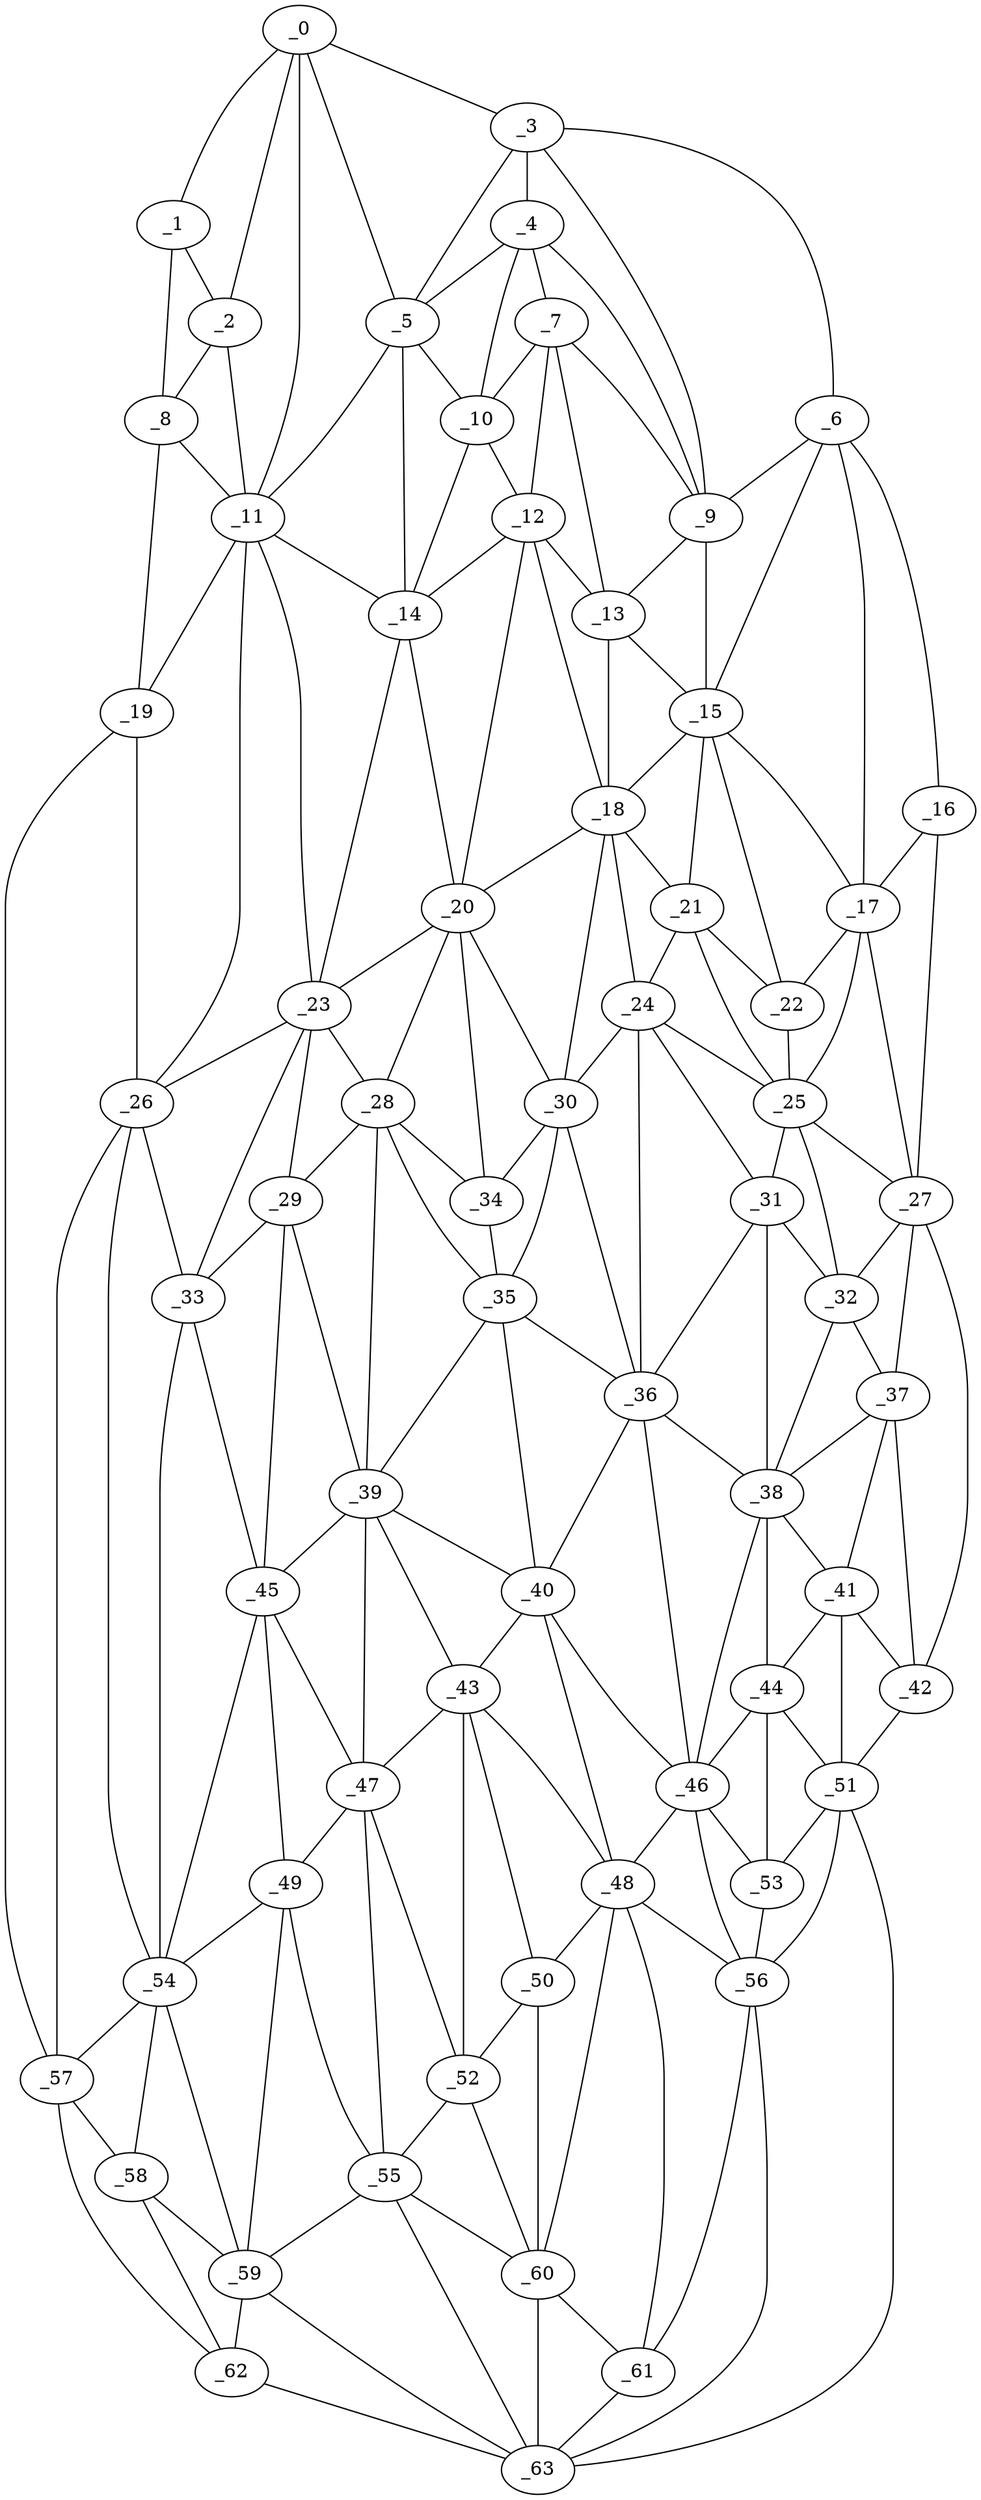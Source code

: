 graph "obj16__345.gxl" {
	_0	 [x=1,
		y=40];
	_1	 [x=4,
		y=16];
	_0 -- _1	 [valence=1];
	_2	 [x=7,
		y=26];
	_0 -- _2	 [valence=2];
	_3	 [x=11,
		y=86];
	_0 -- _3	 [valence=1];
	_5	 [x=18,
		y=56];
	_0 -- _5	 [valence=2];
	_11	 [x=27,
		y=46];
	_0 -- _11	 [valence=2];
	_1 -- _2	 [valence=2];
	_8	 [x=24,
		y=7];
	_1 -- _8	 [valence=1];
	_2 -- _8	 [valence=2];
	_2 -- _11	 [valence=2];
	_4	 [x=15,
		y=85];
	_3 -- _4	 [valence=2];
	_3 -- _5	 [valence=2];
	_6	 [x=19,
		y=108];
	_3 -- _6	 [valence=1];
	_9	 [x=25,
		y=93];
	_3 -- _9	 [valence=1];
	_4 -- _5	 [valence=1];
	_7	 [x=23,
		y=80];
	_4 -- _7	 [valence=2];
	_4 -- _9	 [valence=1];
	_10	 [x=26,
		y=72];
	_4 -- _10	 [valence=1];
	_5 -- _10	 [valence=2];
	_5 -- _11	 [valence=2];
	_14	 [x=35,
		y=60];
	_5 -- _14	 [valence=1];
	_6 -- _9	 [valence=2];
	_15	 [x=35,
		y=102];
	_6 -- _15	 [valence=2];
	_16	 [x=35,
		y=120];
	_6 -- _16	 [valence=1];
	_17	 [x=38,
		y=113];
	_6 -- _17	 [valence=2];
	_7 -- _9	 [valence=2];
	_7 -- _10	 [valence=2];
	_12	 [x=29,
		y=78];
	_7 -- _12	 [valence=1];
	_13	 [x=31,
		y=87];
	_7 -- _13	 [valence=2];
	_8 -- _11	 [valence=1];
	_19	 [x=41,
		y=6];
	_8 -- _19	 [valence=1];
	_9 -- _13	 [valence=1];
	_9 -- _15	 [valence=1];
	_10 -- _12	 [valence=2];
	_10 -- _14	 [valence=2];
	_11 -- _14	 [valence=1];
	_11 -- _19	 [valence=2];
	_23	 [x=43,
		y=47];
	_11 -- _23	 [valence=2];
	_26	 [x=48,
		y=10];
	_11 -- _26	 [valence=2];
	_12 -- _13	 [valence=2];
	_12 -- _14	 [valence=2];
	_18	 [x=39,
		y=84];
	_12 -- _18	 [valence=1];
	_20	 [x=41,
		y=60];
	_12 -- _20	 [valence=2];
	_13 -- _15	 [valence=2];
	_13 -- _18	 [valence=2];
	_14 -- _20	 [valence=2];
	_14 -- _23	 [valence=2];
	_15 -- _17	 [valence=2];
	_15 -- _18	 [valence=2];
	_21	 [x=41,
		y=102];
	_15 -- _21	 [valence=2];
	_22	 [x=41,
		y=109];
	_15 -- _22	 [valence=2];
	_16 -- _17	 [valence=2];
	_27	 [x=51,
		y=120];
	_16 -- _27	 [valence=1];
	_17 -- _22	 [valence=2];
	_25	 [x=47,
		y=109];
	_17 -- _25	 [valence=2];
	_17 -- _27	 [valence=2];
	_18 -- _20	 [valence=2];
	_18 -- _21	 [valence=2];
	_24	 [x=47,
		y=96];
	_18 -- _24	 [valence=2];
	_30	 [x=54,
		y=79];
	_18 -- _30	 [valence=2];
	_19 -- _26	 [valence=2];
	_57	 [x=95,
		y=17];
	_19 -- _57	 [valence=1];
	_20 -- _23	 [valence=1];
	_28	 [x=53,
		y=54];
	_20 -- _28	 [valence=2];
	_20 -- _30	 [valence=2];
	_34	 [x=55,
		y=67];
	_20 -- _34	 [valence=2];
	_21 -- _22	 [valence=1];
	_21 -- _24	 [valence=2];
	_21 -- _25	 [valence=2];
	_22 -- _25	 [valence=1];
	_23 -- _26	 [valence=2];
	_23 -- _28	 [valence=2];
	_29	 [x=54,
		y=49];
	_23 -- _29	 [valence=2];
	_33	 [x=55,
		y=44];
	_23 -- _33	 [valence=2];
	_24 -- _25	 [valence=1];
	_24 -- _30	 [valence=2];
	_31	 [x=54,
		y=103];
	_24 -- _31	 [valence=1];
	_36	 [x=61,
		y=79];
	_24 -- _36	 [valence=2];
	_25 -- _27	 [valence=1];
	_25 -- _31	 [valence=2];
	_32	 [x=54,
		y=112];
	_25 -- _32	 [valence=2];
	_26 -- _33	 [valence=2];
	_54	 [x=87,
		y=32];
	_26 -- _54	 [valence=2];
	_26 -- _57	 [valence=2];
	_27 -- _32	 [valence=2];
	_37	 [x=62,
		y=113];
	_27 -- _37	 [valence=2];
	_42	 [x=70,
		y=120];
	_27 -- _42	 [valence=1];
	_28 -- _29	 [valence=1];
	_28 -- _34	 [valence=1];
	_35	 [x=61,
		y=68];
	_28 -- _35	 [valence=2];
	_39	 [x=69,
		y=60];
	_28 -- _39	 [valence=2];
	_29 -- _33	 [valence=1];
	_29 -- _39	 [valence=2];
	_45	 [x=76,
		y=51];
	_29 -- _45	 [valence=1];
	_30 -- _34	 [valence=1];
	_30 -- _35	 [valence=2];
	_30 -- _36	 [valence=1];
	_31 -- _32	 [valence=1];
	_31 -- _36	 [valence=1];
	_38	 [x=64,
		y=104];
	_31 -- _38	 [valence=2];
	_32 -- _37	 [valence=2];
	_32 -- _38	 [valence=2];
	_33 -- _45	 [valence=2];
	_33 -- _54	 [valence=2];
	_34 -- _35	 [valence=2];
	_35 -- _36	 [valence=2];
	_35 -- _39	 [valence=2];
	_40	 [x=69,
		y=73];
	_35 -- _40	 [valence=2];
	_36 -- _38	 [valence=2];
	_36 -- _40	 [valence=2];
	_46	 [x=77,
		y=93];
	_36 -- _46	 [valence=1];
	_37 -- _38	 [valence=1];
	_41	 [x=69,
		y=109];
	_37 -- _41	 [valence=2];
	_37 -- _42	 [valence=2];
	_38 -- _41	 [valence=2];
	_44	 [x=75,
		y=99];
	_38 -- _44	 [valence=2];
	_38 -- _46	 [valence=2];
	_39 -- _40	 [valence=1];
	_43	 [x=73,
		y=71];
	_39 -- _43	 [valence=2];
	_39 -- _45	 [valence=2];
	_47	 [x=78,
		y=60];
	_39 -- _47	 [valence=2];
	_40 -- _43	 [valence=2];
	_40 -- _46	 [valence=1];
	_48	 [x=83,
		y=83];
	_40 -- _48	 [valence=2];
	_41 -- _42	 [valence=2];
	_41 -- _44	 [valence=2];
	_51	 [x=84,
		y=115];
	_41 -- _51	 [valence=1];
	_42 -- _51	 [valence=1];
	_43 -- _47	 [valence=1];
	_43 -- _48	 [valence=1];
	_50	 [x=84,
		y=72];
	_43 -- _50	 [valence=2];
	_52	 [x=85,
		y=67];
	_43 -- _52	 [valence=2];
	_44 -- _46	 [valence=2];
	_44 -- _51	 [valence=1];
	_53	 [x=85,
		y=100];
	_44 -- _53	 [valence=2];
	_45 -- _47	 [valence=2];
	_49	 [x=84,
		y=47];
	_45 -- _49	 [valence=2];
	_45 -- _54	 [valence=1];
	_46 -- _48	 [valence=1];
	_46 -- _53	 [valence=2];
	_56	 [x=94,
		y=91];
	_46 -- _56	 [valence=2];
	_47 -- _49	 [valence=1];
	_47 -- _52	 [valence=2];
	_55	 [x=90,
		y=61];
	_47 -- _55	 [valence=2];
	_48 -- _50	 [valence=2];
	_48 -- _56	 [valence=2];
	_60	 [x=96,
		y=74];
	_48 -- _60	 [valence=1];
	_61	 [x=97,
		y=83];
	_48 -- _61	 [valence=2];
	_49 -- _54	 [valence=2];
	_49 -- _55	 [valence=2];
	_59	 [x=96,
		y=40];
	_49 -- _59	 [valence=2];
	_50 -- _52	 [valence=2];
	_50 -- _60	 [valence=2];
	_51 -- _53	 [valence=2];
	_51 -- _56	 [valence=2];
	_63	 [x=126,
		y=37];
	_51 -- _63	 [valence=1];
	_52 -- _55	 [valence=2];
	_52 -- _60	 [valence=1];
	_53 -- _56	 [valence=2];
	_54 -- _57	 [valence=2];
	_58	 [x=96,
		y=24];
	_54 -- _58	 [valence=2];
	_54 -- _59	 [valence=2];
	_55 -- _59	 [valence=2];
	_55 -- _60	 [valence=2];
	_55 -- _63	 [valence=2];
	_56 -- _61	 [valence=2];
	_56 -- _63	 [valence=2];
	_57 -- _58	 [valence=2];
	_62	 [x=118,
		y=29];
	_57 -- _62	 [valence=1];
	_58 -- _59	 [valence=2];
	_58 -- _62	 [valence=2];
	_59 -- _62	 [valence=2];
	_59 -- _63	 [valence=2];
	_60 -- _61	 [valence=2];
	_60 -- _63	 [valence=2];
	_61 -- _63	 [valence=2];
	_62 -- _63	 [valence=1];
}
